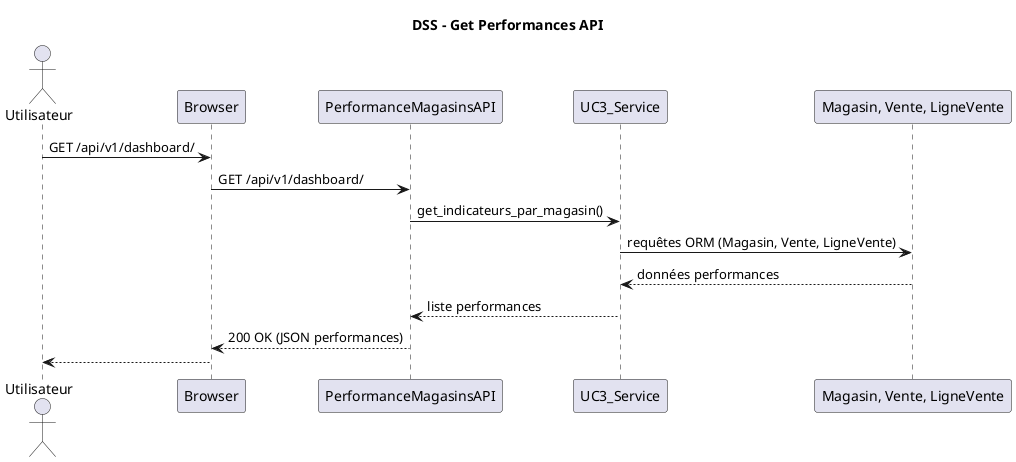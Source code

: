 @startuml
title DSS - Get Performances API

actor Utilisateur
participant "Browser" as Browser
participant "PerformanceMagasinsAPI" as API
participant "UC3_Service" as Service
participant "Magasin, Vente, LigneVente" as Model

Utilisateur -> Browser : GET /api/v1/dashboard/
Browser -> API : GET /api/v1/dashboard/
API -> Service : get_indicateurs_par_magasin()
Service -> Model : requêtes ORM (Magasin, Vente, LigneVente)
Service <-- Model : données performances
API <-- Service : liste performances
Browser <-- API : 200 OK (JSON performances)
Utilisateur <-- Browser

@enduml